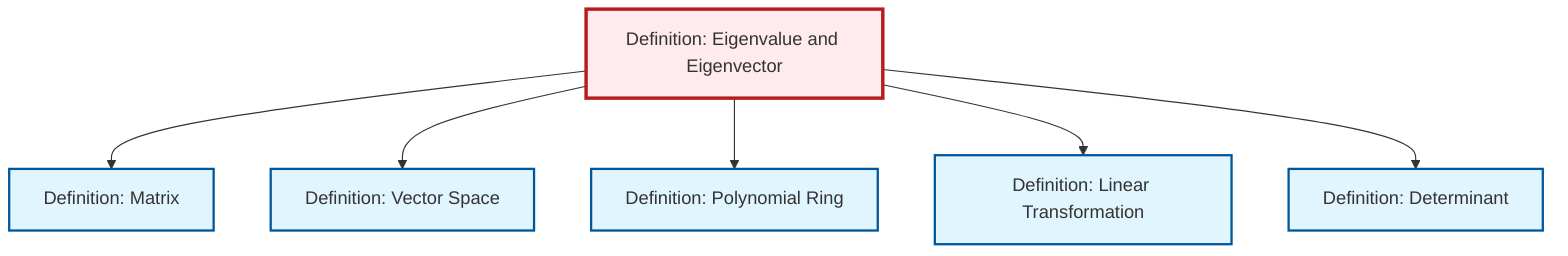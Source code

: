 graph TD
    classDef definition fill:#e1f5fe,stroke:#01579b,stroke-width:2px
    classDef theorem fill:#f3e5f5,stroke:#4a148c,stroke-width:2px
    classDef axiom fill:#fff3e0,stroke:#e65100,stroke-width:2px
    classDef example fill:#e8f5e9,stroke:#1b5e20,stroke-width:2px
    classDef current fill:#ffebee,stroke:#b71c1c,stroke-width:3px
    def-vector-space["Definition: Vector Space"]:::definition
    def-matrix["Definition: Matrix"]:::definition
    def-determinant["Definition: Determinant"]:::definition
    def-eigenvalue-eigenvector["Definition: Eigenvalue and Eigenvector"]:::definition
    def-polynomial-ring["Definition: Polynomial Ring"]:::definition
    def-linear-transformation["Definition: Linear Transformation"]:::definition
    def-eigenvalue-eigenvector --> def-matrix
    def-eigenvalue-eigenvector --> def-vector-space
    def-eigenvalue-eigenvector --> def-polynomial-ring
    def-eigenvalue-eigenvector --> def-linear-transformation
    def-eigenvalue-eigenvector --> def-determinant
    class def-eigenvalue-eigenvector current